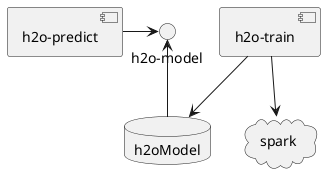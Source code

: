 @startuml
cloud "spark"
[h2o-predict] as h2o_predict
[h2o-train] as h2o_train
database "h2oModel" as modelstore
() "h2o-model" as model_api
h2o_train --> spark
h2o_train --> modelstore
model_api <-- modelstore
h2o_predict -> model_api
@enduml
